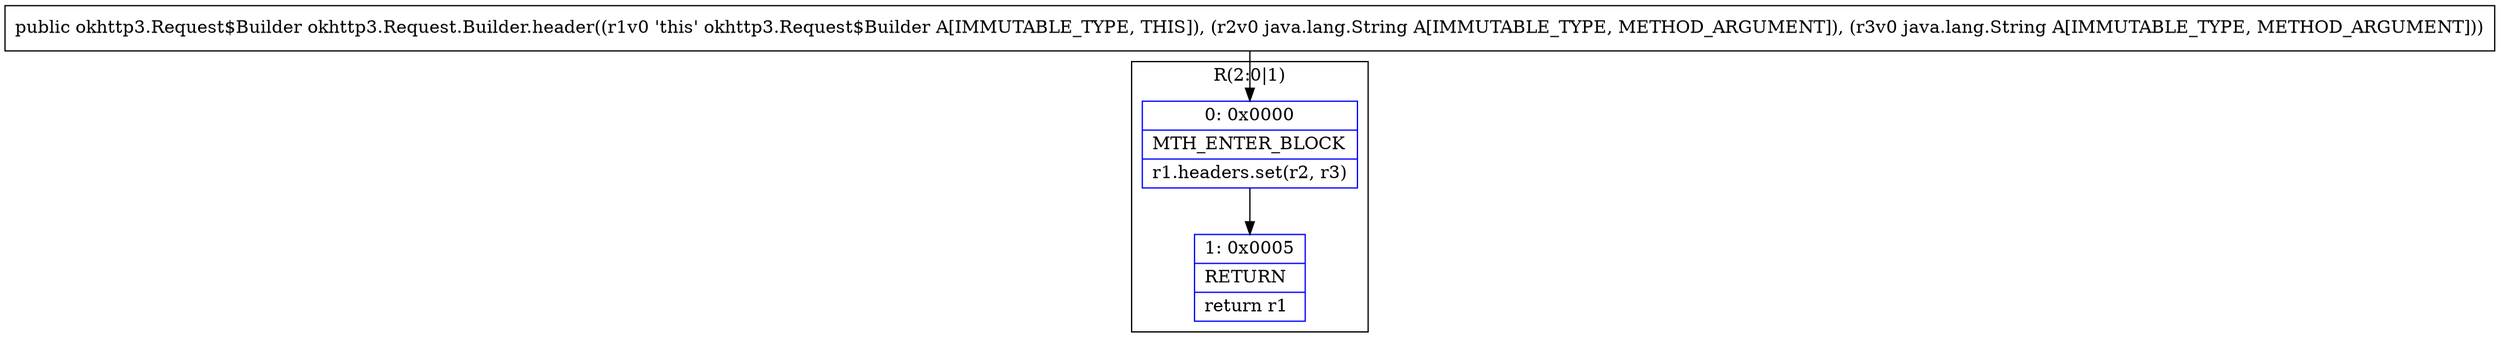 digraph "CFG forokhttp3.Request.Builder.header(Ljava\/lang\/String;Ljava\/lang\/String;)Lokhttp3\/Request$Builder;" {
subgraph cluster_Region_1699797791 {
label = "R(2:0|1)";
node [shape=record,color=blue];
Node_0 [shape=record,label="{0\:\ 0x0000|MTH_ENTER_BLOCK\l|r1.headers.set(r2, r3)\l}"];
Node_1 [shape=record,label="{1\:\ 0x0005|RETURN\l|return r1\l}"];
}
MethodNode[shape=record,label="{public okhttp3.Request$Builder okhttp3.Request.Builder.header((r1v0 'this' okhttp3.Request$Builder A[IMMUTABLE_TYPE, THIS]), (r2v0 java.lang.String A[IMMUTABLE_TYPE, METHOD_ARGUMENT]), (r3v0 java.lang.String A[IMMUTABLE_TYPE, METHOD_ARGUMENT])) }"];
MethodNode -> Node_0;
Node_0 -> Node_1;
}

